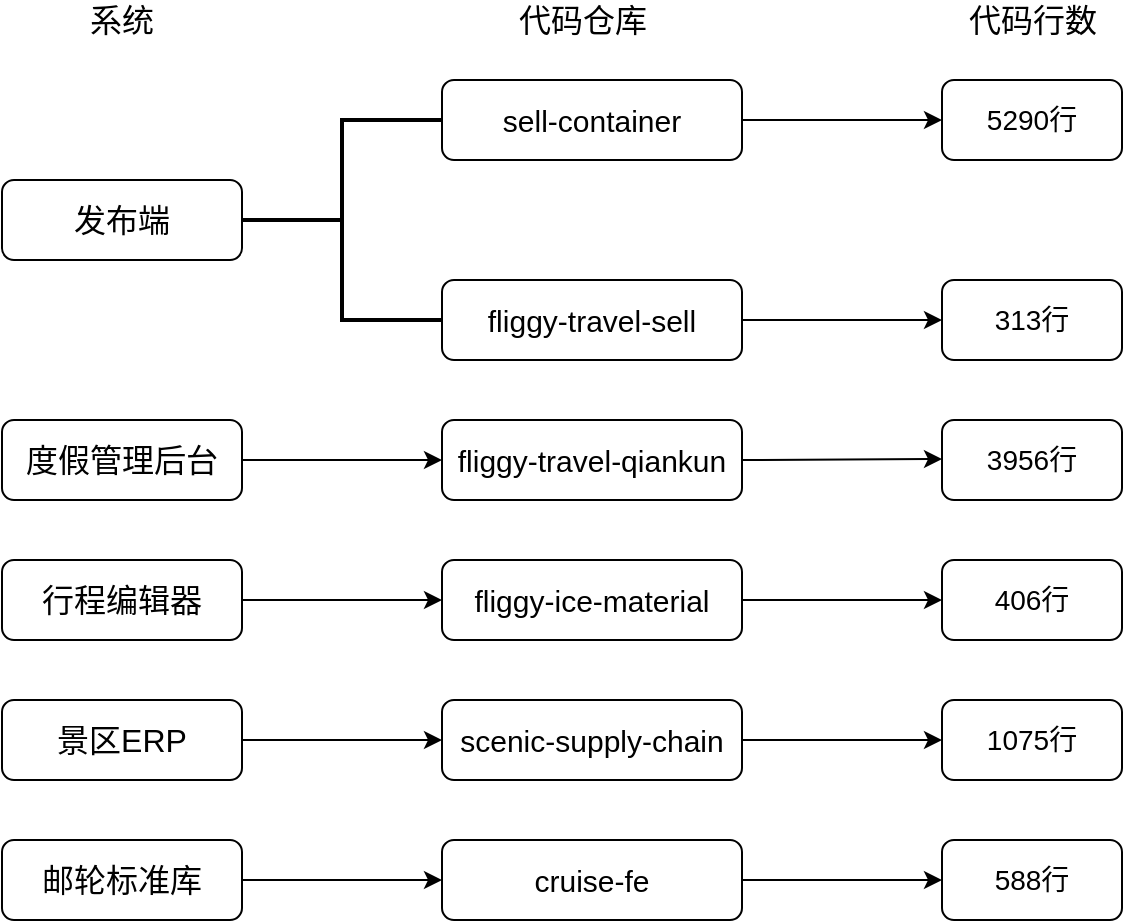 <mxfile version="14.9.3" type="github">
  <diagram id="mwJj6uyiTlnkspCEbciv" name="第 1 页">
    <mxGraphModel dx="946" dy="614" grid="1" gridSize="10" guides="1" tooltips="1" connect="1" arrows="1" fold="1" page="1" pageScale="1" pageWidth="1654" pageHeight="2336" math="0" shadow="0">
      <root>
        <mxCell id="0" />
        <mxCell id="1" parent="0" />
        <mxCell id="S_MkskMlUDfqH5YnIYUu-64" value="&lt;font style=&quot;font-size: 16px&quot;&gt;发布端&lt;/font&gt;" style="rounded=1;whiteSpace=wrap;html=1;" vertex="1" parent="1">
          <mxGeometry x="240" y="140" width="120" height="40" as="geometry" />
        </mxCell>
        <mxCell id="S_MkskMlUDfqH5YnIYUu-65" value="" style="strokeWidth=2;html=1;shape=mxgraph.flowchart.annotation_2;align=left;labelPosition=right;pointerEvents=1;" vertex="1" parent="1">
          <mxGeometry x="360" y="110" width="100" height="100" as="geometry" />
        </mxCell>
        <mxCell id="S_MkskMlUDfqH5YnIYUu-69" value="" style="edgeStyle=orthogonalEdgeStyle;rounded=0;jumpSize=6;orthogonalLoop=1;jettySize=auto;html=1;" edge="1" parent="1" source="S_MkskMlUDfqH5YnIYUu-66">
          <mxGeometry relative="1" as="geometry">
            <mxPoint x="710" y="110" as="targetPoint" />
          </mxGeometry>
        </mxCell>
        <mxCell id="S_MkskMlUDfqH5YnIYUu-66" value="&lt;font style=&quot;font-size: 15px&quot;&gt;sell-container&lt;/font&gt;" style="rounded=1;whiteSpace=wrap;html=1;" vertex="1" parent="1">
          <mxGeometry x="460" y="90" width="150" height="40" as="geometry" />
        </mxCell>
        <mxCell id="S_MkskMlUDfqH5YnIYUu-72" value="" style="edgeStyle=orthogonalEdgeStyle;rounded=0;jumpSize=6;orthogonalLoop=1;jettySize=auto;html=1;entryX=0;entryY=0.5;entryDx=0;entryDy=0;" edge="1" parent="1" source="S_MkskMlUDfqH5YnIYUu-67" target="S_MkskMlUDfqH5YnIYUu-78">
          <mxGeometry relative="1" as="geometry">
            <mxPoint x="670" y="210" as="targetPoint" />
          </mxGeometry>
        </mxCell>
        <mxCell id="S_MkskMlUDfqH5YnIYUu-67" value="&lt;font style=&quot;font-size: 15px&quot;&gt;fliggy-travel-sell&lt;/font&gt;" style="rounded=1;whiteSpace=wrap;html=1;" vertex="1" parent="1">
          <mxGeometry x="460" y="190" width="150" height="40" as="geometry" />
        </mxCell>
        <mxCell id="S_MkskMlUDfqH5YnIYUu-70" value="&lt;font style=&quot;font-size: 14px&quot;&gt;5290行&lt;/font&gt;" style="rounded=1;whiteSpace=wrap;html=1;" vertex="1" parent="1">
          <mxGeometry x="710" y="90" width="90" height="40" as="geometry" />
        </mxCell>
        <mxCell id="S_MkskMlUDfqH5YnIYUu-73" value="&lt;font style=&quot;font-size: 16px&quot;&gt;系统&lt;/font&gt;" style="text;html=1;strokeColor=none;fillColor=none;align=center;verticalAlign=middle;whiteSpace=wrap;rounded=0;" vertex="1" parent="1">
          <mxGeometry x="280" y="50" width="40" height="20" as="geometry" />
        </mxCell>
        <mxCell id="S_MkskMlUDfqH5YnIYUu-74" value="&lt;font style=&quot;font-size: 16px&quot;&gt;代码仓库&lt;/font&gt;" style="text;html=1;align=center;verticalAlign=middle;resizable=0;points=[];autosize=1;strokeColor=none;" vertex="1" parent="1">
          <mxGeometry x="490" y="50" width="80" height="20" as="geometry" />
        </mxCell>
        <mxCell id="S_MkskMlUDfqH5YnIYUu-75" value="&lt;font style=&quot;font-size: 16px&quot;&gt;代码行数&lt;/font&gt;" style="text;html=1;align=center;verticalAlign=middle;resizable=0;points=[];autosize=1;strokeColor=none;" vertex="1" parent="1">
          <mxGeometry x="715" y="50" width="80" height="20" as="geometry" />
        </mxCell>
        <mxCell id="S_MkskMlUDfqH5YnIYUu-78" value="&lt;font style=&quot;font-size: 14px&quot;&gt;313行&lt;/font&gt;" style="rounded=1;whiteSpace=wrap;html=1;" vertex="1" parent="1">
          <mxGeometry x="710" y="190" width="90" height="40" as="geometry" />
        </mxCell>
        <mxCell id="S_MkskMlUDfqH5YnIYUu-86" value="&lt;font style=&quot;font-size: 16px&quot;&gt;度假管理后台&lt;/font&gt;" style="rounded=1;whiteSpace=wrap;html=1;" vertex="1" parent="1">
          <mxGeometry x="240" y="260" width="120" height="40" as="geometry" />
        </mxCell>
        <mxCell id="S_MkskMlUDfqH5YnIYUu-87" value="" style="endArrow=classic;html=1;entryX=0;entryY=0.5;entryDx=0;entryDy=0;" edge="1" parent="1" target="S_MkskMlUDfqH5YnIYUu-88">
          <mxGeometry width="50" height="50" relative="1" as="geometry">
            <mxPoint x="360" y="280" as="sourcePoint" />
            <mxPoint x="410" y="280" as="targetPoint" />
          </mxGeometry>
        </mxCell>
        <mxCell id="S_MkskMlUDfqH5YnIYUu-88" value="&lt;font style=&quot;font-size: 15px&quot;&gt;fliggy-travel-qiankun&lt;/font&gt;" style="rounded=1;whiteSpace=wrap;html=1;" vertex="1" parent="1">
          <mxGeometry x="460" y="260" width="150" height="40" as="geometry" />
        </mxCell>
        <mxCell id="S_MkskMlUDfqH5YnIYUu-89" value="" style="endArrow=classic;html=1;exitX=1;exitY=0.5;exitDx=0;exitDy=0;" edge="1" parent="1" source="S_MkskMlUDfqH5YnIYUu-88">
          <mxGeometry width="50" height="50" relative="1" as="geometry">
            <mxPoint x="650" y="279.5" as="sourcePoint" />
            <mxPoint x="710" y="279.5" as="targetPoint" />
          </mxGeometry>
        </mxCell>
        <mxCell id="S_MkskMlUDfqH5YnIYUu-90" value="&lt;font style=&quot;font-size: 14px&quot;&gt;3956行&lt;/font&gt;" style="rounded=1;whiteSpace=wrap;html=1;" vertex="1" parent="1">
          <mxGeometry x="710" y="260" width="90" height="40" as="geometry" />
        </mxCell>
        <mxCell id="S_MkskMlUDfqH5YnIYUu-96" value="" style="edgeStyle=orthogonalEdgeStyle;rounded=0;jumpSize=6;orthogonalLoop=1;jettySize=auto;html=1;" edge="1" parent="1" source="S_MkskMlUDfqH5YnIYUu-93">
          <mxGeometry relative="1" as="geometry">
            <mxPoint x="460" y="350" as="targetPoint" />
          </mxGeometry>
        </mxCell>
        <mxCell id="S_MkskMlUDfqH5YnIYUu-93" value="&lt;font style=&quot;font-size: 16px&quot;&gt;行程编辑器&lt;/font&gt;" style="rounded=1;whiteSpace=wrap;html=1;" vertex="1" parent="1">
          <mxGeometry x="240" y="330" width="120" height="40" as="geometry" />
        </mxCell>
        <mxCell id="S_MkskMlUDfqH5YnIYUu-99" value="" style="edgeStyle=orthogonalEdgeStyle;rounded=0;jumpSize=6;orthogonalLoop=1;jettySize=auto;html=1;" edge="1" parent="1" source="S_MkskMlUDfqH5YnIYUu-97">
          <mxGeometry relative="1" as="geometry">
            <mxPoint x="710" y="350" as="targetPoint" />
          </mxGeometry>
        </mxCell>
        <mxCell id="S_MkskMlUDfqH5YnIYUu-97" value="&lt;font style=&quot;font-size: 15px&quot;&gt;fliggy-ice-material&lt;/font&gt;" style="rounded=1;whiteSpace=wrap;html=1;" vertex="1" parent="1">
          <mxGeometry x="460" y="330" width="150" height="40" as="geometry" />
        </mxCell>
        <mxCell id="S_MkskMlUDfqH5YnIYUu-101" value="&lt;font style=&quot;font-size: 14px&quot;&gt;406行&lt;/font&gt;" style="rounded=1;whiteSpace=wrap;html=1;" vertex="1" parent="1">
          <mxGeometry x="710" y="330" width="90" height="40" as="geometry" />
        </mxCell>
        <mxCell id="S_MkskMlUDfqH5YnIYUu-105" value="" style="edgeStyle=orthogonalEdgeStyle;rounded=0;jumpSize=6;orthogonalLoop=1;jettySize=auto;html=1;" edge="1" parent="1" source="S_MkskMlUDfqH5YnIYUu-102">
          <mxGeometry relative="1" as="geometry">
            <mxPoint x="460" y="420" as="targetPoint" />
          </mxGeometry>
        </mxCell>
        <mxCell id="S_MkskMlUDfqH5YnIYUu-102" value="&lt;font style=&quot;font-size: 16px&quot;&gt;景区ERP&lt;/font&gt;" style="rounded=1;whiteSpace=wrap;html=1;" vertex="1" parent="1">
          <mxGeometry x="240" y="400" width="120" height="40" as="geometry" />
        </mxCell>
        <mxCell id="S_MkskMlUDfqH5YnIYUu-108" value="" style="edgeStyle=orthogonalEdgeStyle;rounded=0;jumpSize=6;orthogonalLoop=1;jettySize=auto;html=1;" edge="1" parent="1" source="S_MkskMlUDfqH5YnIYUu-106" target="S_MkskMlUDfqH5YnIYUu-107">
          <mxGeometry relative="1" as="geometry" />
        </mxCell>
        <mxCell id="S_MkskMlUDfqH5YnIYUu-106" value="&lt;font style=&quot;font-size: 15px&quot;&gt;scenic-supply-chain&lt;/font&gt;" style="rounded=1;whiteSpace=wrap;html=1;" vertex="1" parent="1">
          <mxGeometry x="460" y="400" width="150" height="40" as="geometry" />
        </mxCell>
        <mxCell id="S_MkskMlUDfqH5YnIYUu-107" value="&lt;font style=&quot;font-size: 14px&quot;&gt;1075行&lt;/font&gt;" style="rounded=1;whiteSpace=wrap;html=1;" vertex="1" parent="1">
          <mxGeometry x="710" y="400" width="90" height="40" as="geometry" />
        </mxCell>
        <mxCell id="S_MkskMlUDfqH5YnIYUu-109" value="" style="edgeStyle=orthogonalEdgeStyle;rounded=0;jumpSize=6;orthogonalLoop=1;jettySize=auto;html=1;" edge="1" parent="1" source="S_MkskMlUDfqH5YnIYUu-110">
          <mxGeometry relative="1" as="geometry">
            <mxPoint x="460" y="490" as="targetPoint" />
          </mxGeometry>
        </mxCell>
        <mxCell id="S_MkskMlUDfqH5YnIYUu-110" value="&lt;span style=&quot;font-size: 16px&quot;&gt;邮轮标准库&lt;/span&gt;" style="rounded=1;whiteSpace=wrap;html=1;" vertex="1" parent="1">
          <mxGeometry x="240" y="470" width="120" height="40" as="geometry" />
        </mxCell>
        <mxCell id="S_MkskMlUDfqH5YnIYUu-111" value="" style="edgeStyle=orthogonalEdgeStyle;rounded=0;jumpSize=6;orthogonalLoop=1;jettySize=auto;html=1;" edge="1" parent="1" source="S_MkskMlUDfqH5YnIYUu-112" target="S_MkskMlUDfqH5YnIYUu-113">
          <mxGeometry relative="1" as="geometry" />
        </mxCell>
        <mxCell id="S_MkskMlUDfqH5YnIYUu-112" value="&lt;font style=&quot;font-size: 15px&quot;&gt;cruise-fe&lt;/font&gt;" style="rounded=1;whiteSpace=wrap;html=1;" vertex="1" parent="1">
          <mxGeometry x="460" y="470" width="150" height="40" as="geometry" />
        </mxCell>
        <mxCell id="S_MkskMlUDfqH5YnIYUu-113" value="&lt;font style=&quot;font-size: 14px&quot;&gt;588行&lt;/font&gt;" style="rounded=1;whiteSpace=wrap;html=1;" vertex="1" parent="1">
          <mxGeometry x="710" y="470" width="90" height="40" as="geometry" />
        </mxCell>
      </root>
    </mxGraphModel>
  </diagram>
</mxfile>
